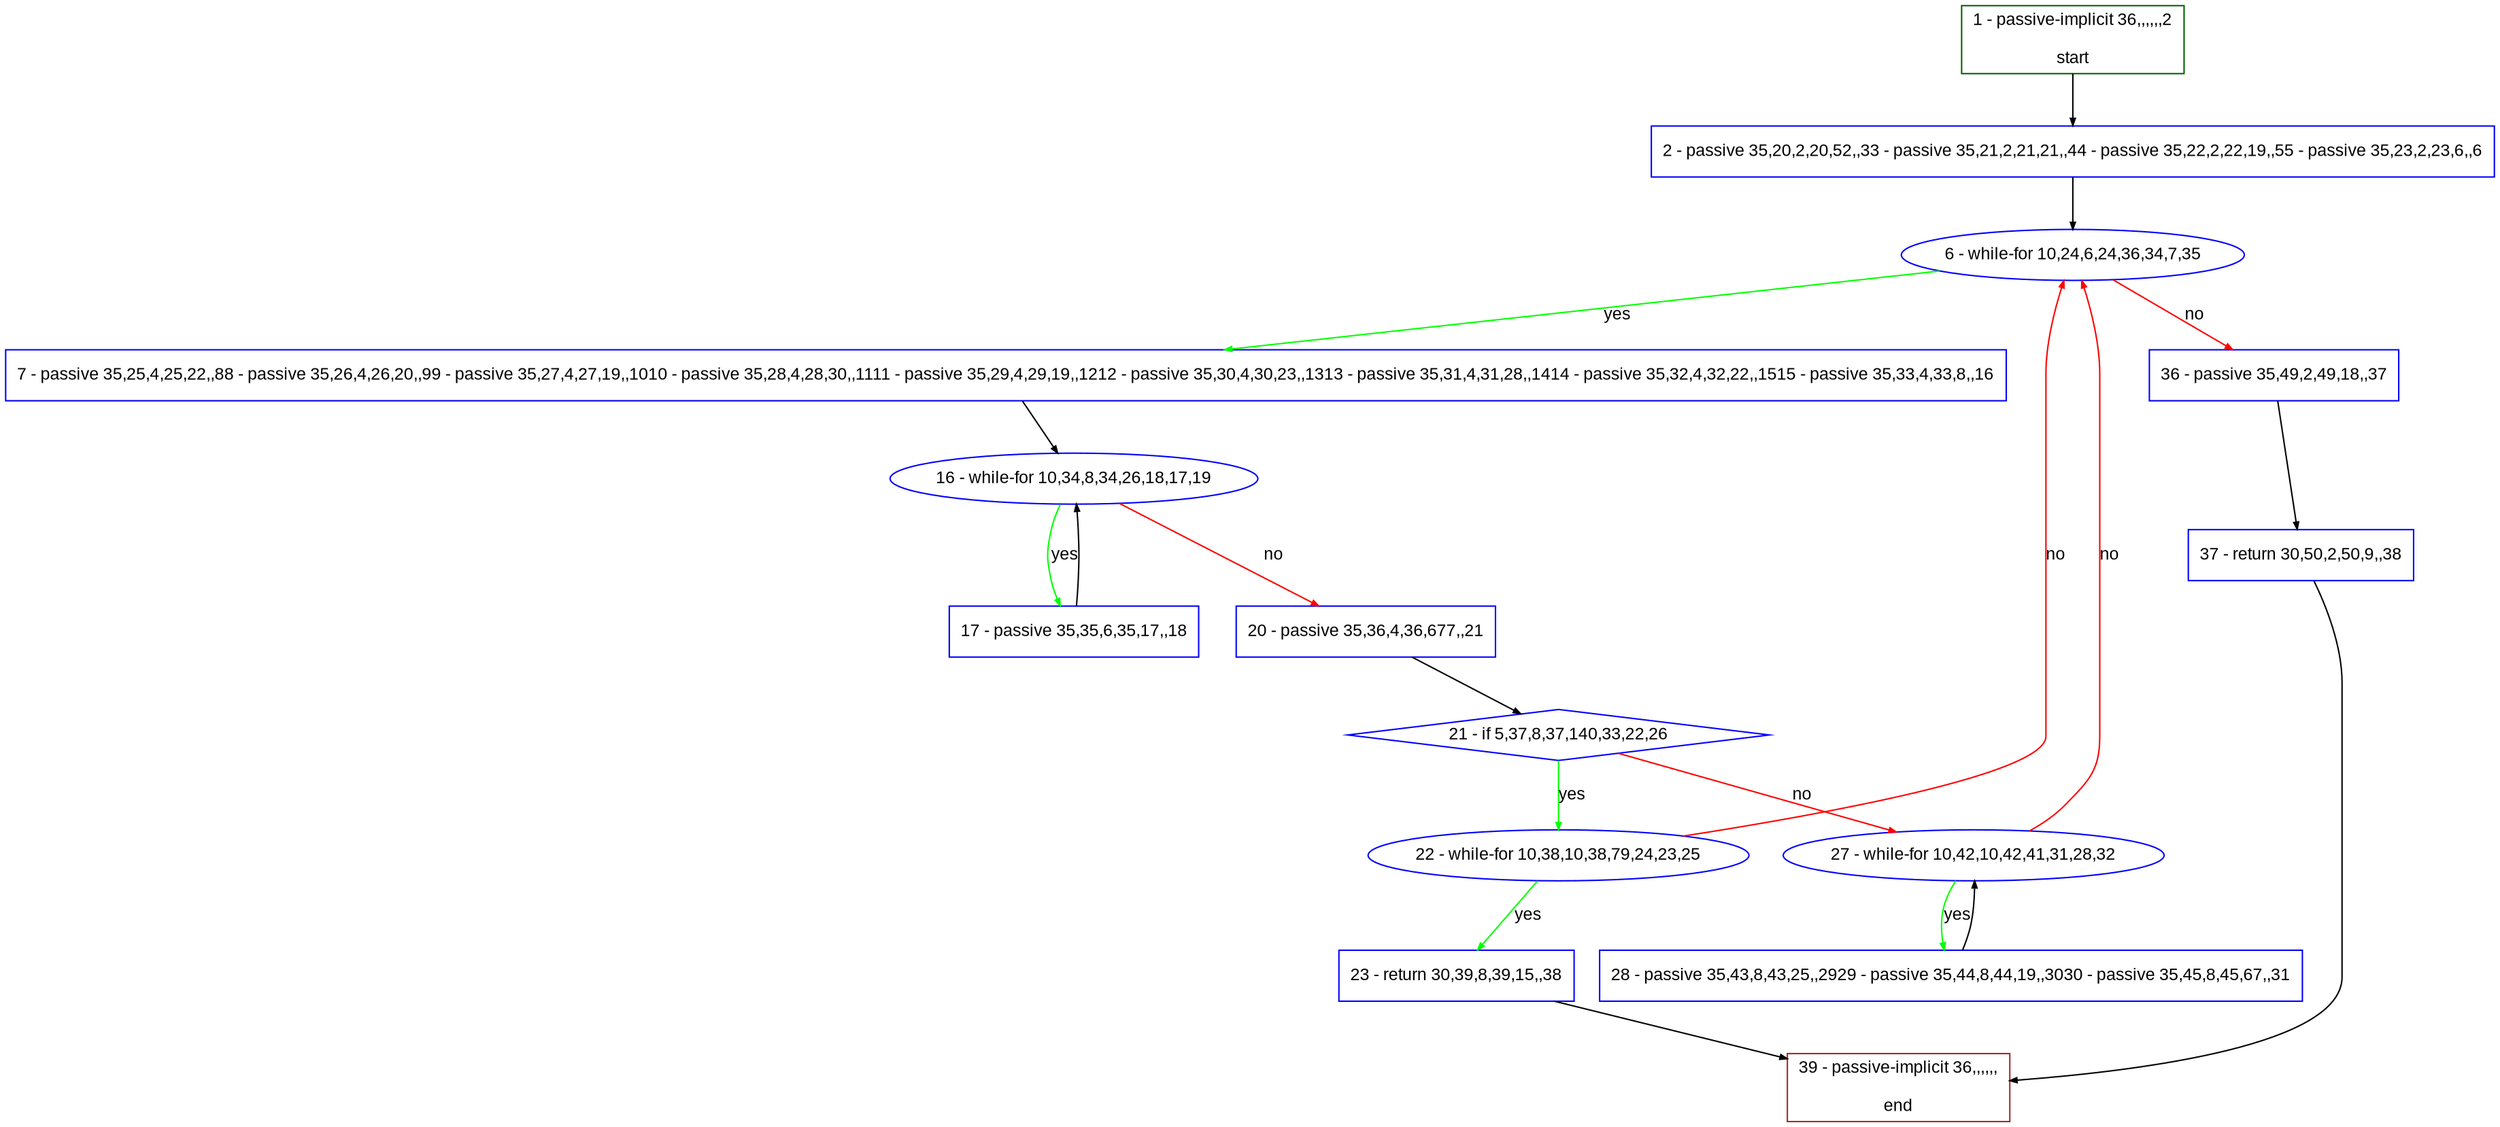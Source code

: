 digraph "" {
  graph [pack="true", label="", fontsize="12", packmode="clust", fontname="Arial", fillcolor="#FFFFCC", bgcolor="white", style="rounded,filled", compound="true"];
  node [node_initialized="no", label="", color="grey", fontsize="12", fillcolor="white", fontname="Arial", style="filled", shape="rectangle", compound="true", fixedsize="false"];
  edge [fontcolor="black", arrowhead="normal", arrowtail="none", arrowsize="0.5", ltail="", label="", color="black", fontsize="12", lhead="", fontname="Arial", dir="forward", compound="true"];
  __N1 [label="2 - passive 35,20,2,20,52,,33 - passive 35,21,2,21,21,,44 - passive 35,22,2,22,19,,55 - passive 35,23,2,23,6,,6", color="#0000ff", fillcolor="#ffffff", style="filled", shape="box"];
  __N2 [label="1 - passive-implicit 36,,,,,,2\n\nstart", color="#006400", fillcolor="#ffffff", style="filled", shape="box"];
  __N3 [label="6 - while-for 10,24,6,24,36,34,7,35", color="#0000ff", fillcolor="#ffffff", style="filled", shape="oval"];
  __N4 [label="7 - passive 35,25,4,25,22,,88 - passive 35,26,4,26,20,,99 - passive 35,27,4,27,19,,1010 - passive 35,28,4,28,30,,1111 - passive 35,29,4,29,19,,1212 - passive 35,30,4,30,23,,1313 - passive 35,31,4,31,28,,1414 - passive 35,32,4,32,22,,1515 - passive 35,33,4,33,8,,16", color="#0000ff", fillcolor="#ffffff", style="filled", shape="box"];
  __N5 [label="36 - passive 35,49,2,49,18,,37", color="#0000ff", fillcolor="#ffffff", style="filled", shape="box"];
  __N6 [label="16 - while-for 10,34,8,34,26,18,17,19", color="#0000ff", fillcolor="#ffffff", style="filled", shape="oval"];
  __N7 [label="17 - passive 35,35,6,35,17,,18", color="#0000ff", fillcolor="#ffffff", style="filled", shape="box"];
  __N8 [label="20 - passive 35,36,4,36,677,,21", color="#0000ff", fillcolor="#ffffff", style="filled", shape="box"];
  __N9 [label="21 - if 5,37,8,37,140,33,22,26", color="#0000ff", fillcolor="#ffffff", style="filled", shape="diamond"];
  __N10 [label="22 - while-for 10,38,10,38,79,24,23,25", color="#0000ff", fillcolor="#ffffff", style="filled", shape="oval"];
  __N11 [label="27 - while-for 10,42,10,42,41,31,28,32", color="#0000ff", fillcolor="#ffffff", style="filled", shape="oval"];
  __N12 [label="23 - return 30,39,8,39,15,,38", color="#0000ff", fillcolor="#ffffff", style="filled", shape="box"];
  __N13 [label="39 - passive-implicit 36,,,,,,\n\nend", color="#a52a2a", fillcolor="#ffffff", style="filled", shape="box"];
  __N14 [label="28 - passive 35,43,8,43,25,,2929 - passive 35,44,8,44,19,,3030 - passive 35,45,8,45,67,,31", color="#0000ff", fillcolor="#ffffff", style="filled", shape="box"];
  __N15 [label="37 - return 30,50,2,50,9,,38", color="#0000ff", fillcolor="#ffffff", style="filled", shape="box"];
  __N2 -> __N1 [arrowhead="normal", arrowtail="none", color="#000000", label="", dir="forward"];
  __N1 -> __N3 [arrowhead="normal", arrowtail="none", color="#000000", label="", dir="forward"];
  __N3 -> __N4 [arrowhead="normal", arrowtail="none", color="#00ff00", label="yes", dir="forward"];
  __N3 -> __N5 [arrowhead="normal", arrowtail="none", color="#ff0000", label="no", dir="forward"];
  __N4 -> __N6 [arrowhead="normal", arrowtail="none", color="#000000", label="", dir="forward"];
  __N6 -> __N7 [arrowhead="normal", arrowtail="none", color="#00ff00", label="yes", dir="forward"];
  __N7 -> __N6 [arrowhead="normal", arrowtail="none", color="#000000", label="", dir="forward"];
  __N6 -> __N8 [arrowhead="normal", arrowtail="none", color="#ff0000", label="no", dir="forward"];
  __N8 -> __N9 [arrowhead="normal", arrowtail="none", color="#000000", label="", dir="forward"];
  __N9 -> __N10 [arrowhead="normal", arrowtail="none", color="#00ff00", label="yes", dir="forward"];
  __N9 -> __N11 [arrowhead="normal", arrowtail="none", color="#ff0000", label="no", dir="forward"];
  __N10 -> __N3 [arrowhead="normal", arrowtail="none", color="#ff0000", label="no", dir="forward"];
  __N10 -> __N12 [arrowhead="normal", arrowtail="none", color="#00ff00", label="yes", dir="forward"];
  __N12 -> __N13 [arrowhead="normal", arrowtail="none", color="#000000", label="", dir="forward"];
  __N11 -> __N3 [arrowhead="normal", arrowtail="none", color="#ff0000", label="no", dir="forward"];
  __N11 -> __N14 [arrowhead="normal", arrowtail="none", color="#00ff00", label="yes", dir="forward"];
  __N14 -> __N11 [arrowhead="normal", arrowtail="none", color="#000000", label="", dir="forward"];
  __N5 -> __N15 [arrowhead="normal", arrowtail="none", color="#000000", label="", dir="forward"];
  __N15 -> __N13 [arrowhead="normal", arrowtail="none", color="#000000", label="", dir="forward"];
}
